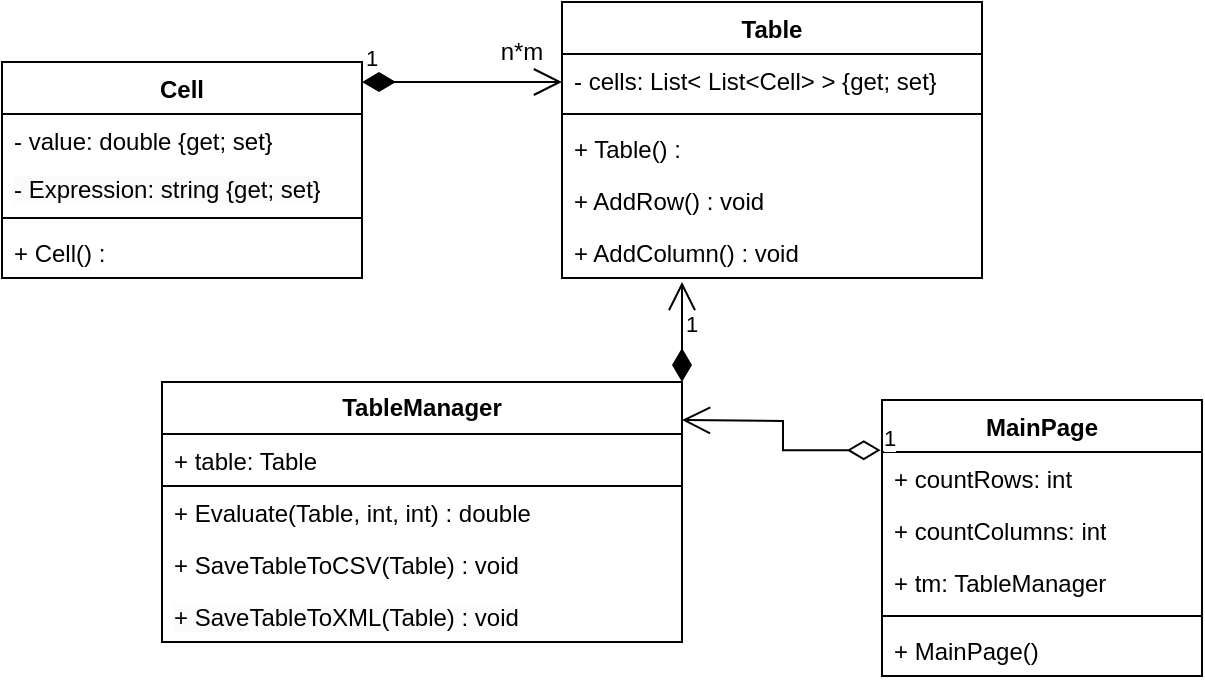 <mxfile version="24.7.17">
  <diagram name="Сторінка-1" id="M5-vCqNjseiDw3nRAi9q">
    <mxGraphModel dx="929" dy="473" grid="1" gridSize="10" guides="1" tooltips="1" connect="1" arrows="1" fold="1" page="1" pageScale="1" pageWidth="3300" pageHeight="4681" math="0" shadow="0">
      <root>
        <mxCell id="0" />
        <mxCell id="1" parent="0" />
        <mxCell id="HgqWtN4ypHVxTZRMH7QO-1" value="Cell" style="swimlane;fontStyle=1;align=center;verticalAlign=top;childLayout=stackLayout;horizontal=1;startSize=26;horizontalStack=0;resizeParent=1;resizeParentMax=0;resizeLast=0;collapsible=1;marginBottom=0;whiteSpace=wrap;html=1;" parent="1" vertex="1">
          <mxGeometry x="90" y="290" width="180" height="108" as="geometry" />
        </mxCell>
        <mxCell id="HgqWtN4ypHVxTZRMH7QO-2" value="- value: double {get; set}" style="text;strokeColor=none;fillColor=none;align=left;verticalAlign=top;spacingLeft=4;spacingRight=4;overflow=hidden;rotatable=0;points=[[0,0.5],[1,0.5]];portConstraint=eastwest;whiteSpace=wrap;html=1;" parent="HgqWtN4ypHVxTZRMH7QO-1" vertex="1">
          <mxGeometry y="26" width="180" height="24" as="geometry" />
        </mxCell>
        <mxCell id="HgqWtN4ypHVxTZRMH7QO-20" value="&lt;span style=&quot;color: rgb(0, 0, 0); font-family: Helvetica; font-size: 12px; font-style: normal; font-variant-ligatures: normal; font-variant-caps: normal; font-weight: 400; letter-spacing: normal; orphans: 2; text-align: left; text-indent: 0px; text-transform: none; widows: 2; word-spacing: 0px; -webkit-text-stroke-width: 0px; white-space: normal; background-color: rgb(251, 251, 251); text-decoration-thickness: initial; text-decoration-style: initial; text-decoration-color: initial; display: inline !important; float: none;&quot;&gt;- Expression: string {get; set}&lt;/span&gt;" style="text;strokeColor=none;fillColor=none;align=left;verticalAlign=top;spacingLeft=4;spacingRight=4;overflow=hidden;rotatable=0;points=[[0,0.5],[1,0.5]];portConstraint=eastwest;whiteSpace=wrap;html=1;" parent="HgqWtN4ypHVxTZRMH7QO-1" vertex="1">
          <mxGeometry y="50" width="180" height="24" as="geometry" />
        </mxCell>
        <mxCell id="HgqWtN4ypHVxTZRMH7QO-3" value="" style="line;strokeWidth=1;fillColor=none;align=left;verticalAlign=middle;spacingTop=-1;spacingLeft=3;spacingRight=3;rotatable=0;labelPosition=right;points=[];portConstraint=eastwest;strokeColor=inherit;" parent="HgqWtN4ypHVxTZRMH7QO-1" vertex="1">
          <mxGeometry y="74" width="180" height="8" as="geometry" />
        </mxCell>
        <mxCell id="3ExtmsobcBQA4kraceuW-5" value="+ Cell() :" style="text;strokeColor=none;fillColor=none;align=left;verticalAlign=top;spacingLeft=4;spacingRight=4;overflow=hidden;rotatable=0;points=[[0,0.5],[1,0.5]];portConstraint=eastwest;whiteSpace=wrap;html=1;" vertex="1" parent="HgqWtN4ypHVxTZRMH7QO-1">
          <mxGeometry y="82" width="180" height="26" as="geometry" />
        </mxCell>
        <mxCell id="HgqWtN4ypHVxTZRMH7QO-5" value="Table" style="swimlane;fontStyle=1;align=center;verticalAlign=top;childLayout=stackLayout;horizontal=1;startSize=26;horizontalStack=0;resizeParent=1;resizeParentMax=0;resizeLast=0;collapsible=1;marginBottom=0;whiteSpace=wrap;html=1;" parent="1" vertex="1">
          <mxGeometry x="370" y="260" width="210" height="138" as="geometry" />
        </mxCell>
        <mxCell id="HgqWtN4ypHVxTZRMH7QO-6" value="- cells: List&amp;lt; List&amp;lt;Cell&amp;gt; &amp;gt; {get; set}" style="text;strokeColor=none;fillColor=none;align=left;verticalAlign=top;spacingLeft=4;spacingRight=4;overflow=hidden;rotatable=0;points=[[0,0.5],[1,0.5]];portConstraint=eastwest;whiteSpace=wrap;html=1;" parent="HgqWtN4ypHVxTZRMH7QO-5" vertex="1">
          <mxGeometry y="26" width="210" height="26" as="geometry" />
        </mxCell>
        <mxCell id="HgqWtN4ypHVxTZRMH7QO-7" value="" style="line;strokeWidth=1;fillColor=none;align=left;verticalAlign=middle;spacingTop=-1;spacingLeft=3;spacingRight=3;rotatable=0;labelPosition=right;points=[];portConstraint=eastwest;strokeColor=inherit;" parent="HgqWtN4ypHVxTZRMH7QO-5" vertex="1">
          <mxGeometry y="52" width="210" height="8" as="geometry" />
        </mxCell>
        <mxCell id="3ExtmsobcBQA4kraceuW-4" value="+ Table() :" style="text;strokeColor=none;fillColor=none;align=left;verticalAlign=top;spacingLeft=4;spacingRight=4;overflow=hidden;rotatable=0;points=[[0,0.5],[1,0.5]];portConstraint=eastwest;whiteSpace=wrap;html=1;" vertex="1" parent="HgqWtN4ypHVxTZRMH7QO-5">
          <mxGeometry y="60" width="210" height="26" as="geometry" />
        </mxCell>
        <mxCell id="HgqWtN4ypHVxTZRMH7QO-8" value="+ AddRow() : void" style="text;strokeColor=none;fillColor=none;align=left;verticalAlign=top;spacingLeft=4;spacingRight=4;overflow=hidden;rotatable=0;points=[[0,0.5],[1,0.5]];portConstraint=eastwest;whiteSpace=wrap;html=1;" parent="HgqWtN4ypHVxTZRMH7QO-5" vertex="1">
          <mxGeometry y="86" width="210" height="26" as="geometry" />
        </mxCell>
        <mxCell id="HgqWtN4ypHVxTZRMH7QO-9" value="+ AddColumn() : void" style="text;strokeColor=none;fillColor=none;align=left;verticalAlign=top;spacingLeft=4;spacingRight=4;overflow=hidden;rotatable=0;points=[[0,0.5],[1,0.5]];portConstraint=eastwest;whiteSpace=wrap;html=1;" parent="HgqWtN4ypHVxTZRMH7QO-5" vertex="1">
          <mxGeometry y="112" width="210" height="26" as="geometry" />
        </mxCell>
        <mxCell id="HgqWtN4ypHVxTZRMH7QO-21" value="&lt;b&gt;TableManager&lt;/b&gt;" style="swimlane;fontStyle=0;childLayout=stackLayout;horizontal=1;startSize=26;fillColor=none;horizontalStack=0;resizeParent=1;resizeParentMax=0;resizeLast=0;collapsible=1;marginBottom=0;whiteSpace=wrap;html=1;" parent="1" vertex="1">
          <mxGeometry x="170" y="450" width="260" height="130" as="geometry" />
        </mxCell>
        <mxCell id="3ExtmsobcBQA4kraceuW-15" value="+ table: Table" style="text;strokeColor=default;fillColor=none;align=left;verticalAlign=top;spacingLeft=4;spacingRight=4;overflow=hidden;rotatable=0;points=[[0,0.5],[1,0.5]];portConstraint=eastwest;whiteSpace=wrap;html=1;" vertex="1" parent="HgqWtN4ypHVxTZRMH7QO-21">
          <mxGeometry y="26" width="260" height="26" as="geometry" />
        </mxCell>
        <mxCell id="HgqWtN4ypHVxTZRMH7QO-22" value="+ Evaluate(Table, int, int) : double" style="text;strokeColor=none;fillColor=none;align=left;verticalAlign=top;spacingLeft=4;spacingRight=4;overflow=hidden;rotatable=0;points=[[0,0.5],[1,0.5]];portConstraint=eastwest;whiteSpace=wrap;html=1;" parent="HgqWtN4ypHVxTZRMH7QO-21" vertex="1">
          <mxGeometry y="52" width="260" height="26" as="geometry" />
        </mxCell>
        <mxCell id="3ExtmsobcBQA4kraceuW-12" value="+ SaveTableToCSV(Table) : void" style="text;strokeColor=none;fillColor=none;align=left;verticalAlign=top;spacingLeft=4;spacingRight=4;overflow=hidden;rotatable=0;points=[[0,0.5],[1,0.5]];portConstraint=eastwest;whiteSpace=wrap;html=1;" vertex="1" parent="HgqWtN4ypHVxTZRMH7QO-21">
          <mxGeometry y="78" width="260" height="26" as="geometry" />
        </mxCell>
        <mxCell id="3ExtmsobcBQA4kraceuW-13" value="&lt;span style=&quot;color: rgb(0, 0, 0); font-family: Helvetica; font-size: 12px; font-style: normal; font-variant-ligatures: normal; font-variant-caps: normal; font-weight: 400; letter-spacing: normal; orphans: 2; text-align: left; text-indent: 0px; text-transform: none; widows: 2; word-spacing: 0px; -webkit-text-stroke-width: 0px; white-space: normal; background-color: rgb(251, 251, 251); text-decoration-thickness: initial; text-decoration-style: initial; text-decoration-color: initial; display: inline !important; float: none;&quot;&gt;+ SaveTableToXML(Table) : void&lt;/span&gt;" style="text;strokeColor=none;fillColor=none;align=left;verticalAlign=top;spacingLeft=4;spacingRight=4;overflow=hidden;rotatable=0;points=[[0,0.5],[1,0.5]];portConstraint=eastwest;whiteSpace=wrap;html=1;" vertex="1" parent="HgqWtN4ypHVxTZRMH7QO-21">
          <mxGeometry y="104" width="260" height="26" as="geometry" />
        </mxCell>
        <mxCell id="3ExtmsobcBQA4kraceuW-1" value="1" style="endArrow=open;html=1;endSize=12;startArrow=diamondThin;startSize=14;startFill=1;edgeStyle=orthogonalEdgeStyle;align=left;verticalAlign=bottom;rounded=0;exitX=1.018;exitY=0.155;exitDx=0;exitDy=0;exitPerimeter=0;" edge="1" parent="1">
          <mxGeometry x="-1" y="3" relative="1" as="geometry">
            <mxPoint x="270.0" y="300.04" as="sourcePoint" />
            <mxPoint x="370" y="300" as="targetPoint" />
          </mxGeometry>
        </mxCell>
        <mxCell id="3ExtmsobcBQA4kraceuW-2" value="n*m" style="text;html=1;align=center;verticalAlign=middle;whiteSpace=wrap;rounded=0;" vertex="1" parent="1">
          <mxGeometry x="320" y="270" width="60" height="30" as="geometry" />
        </mxCell>
        <mxCell id="3ExtmsobcBQA4kraceuW-7" value="MainPage" style="swimlane;fontStyle=1;align=center;verticalAlign=top;childLayout=stackLayout;horizontal=1;startSize=26;horizontalStack=0;resizeParent=1;resizeParentMax=0;resizeLast=0;collapsible=1;marginBottom=0;whiteSpace=wrap;html=1;" vertex="1" parent="1">
          <mxGeometry x="530" y="459" width="160" height="138" as="geometry" />
        </mxCell>
        <mxCell id="3ExtmsobcBQA4kraceuW-8" value="+ countRows: int" style="text;strokeColor=none;fillColor=none;align=left;verticalAlign=top;spacingLeft=4;spacingRight=4;overflow=hidden;rotatable=0;points=[[0,0.5],[1,0.5]];portConstraint=eastwest;whiteSpace=wrap;html=1;" vertex="1" parent="3ExtmsobcBQA4kraceuW-7">
          <mxGeometry y="26" width="160" height="26" as="geometry" />
        </mxCell>
        <mxCell id="3ExtmsobcBQA4kraceuW-11" value="+ countColumns: int" style="text;strokeColor=none;fillColor=none;align=left;verticalAlign=top;spacingLeft=4;spacingRight=4;overflow=hidden;rotatable=0;points=[[0,0.5],[1,0.5]];portConstraint=eastwest;whiteSpace=wrap;html=1;" vertex="1" parent="3ExtmsobcBQA4kraceuW-7">
          <mxGeometry y="52" width="160" height="26" as="geometry" />
        </mxCell>
        <mxCell id="3ExtmsobcBQA4kraceuW-17" value="+ tm: TableManager" style="text;strokeColor=none;fillColor=none;align=left;verticalAlign=top;spacingLeft=4;spacingRight=4;overflow=hidden;rotatable=0;points=[[0,0.5],[1,0.5]];portConstraint=eastwest;whiteSpace=wrap;html=1;" vertex="1" parent="3ExtmsobcBQA4kraceuW-7">
          <mxGeometry y="78" width="160" height="26" as="geometry" />
        </mxCell>
        <mxCell id="3ExtmsobcBQA4kraceuW-9" value="" style="line;strokeWidth=1;fillColor=none;align=left;verticalAlign=middle;spacingTop=-1;spacingLeft=3;spacingRight=3;rotatable=0;labelPosition=right;points=[];portConstraint=eastwest;strokeColor=inherit;" vertex="1" parent="3ExtmsobcBQA4kraceuW-7">
          <mxGeometry y="104" width="160" height="8" as="geometry" />
        </mxCell>
        <mxCell id="3ExtmsobcBQA4kraceuW-10" value="+ MainPage()" style="text;strokeColor=none;fillColor=none;align=left;verticalAlign=top;spacingLeft=4;spacingRight=4;overflow=hidden;rotatable=0;points=[[0,0.5],[1,0.5]];portConstraint=eastwest;whiteSpace=wrap;html=1;" vertex="1" parent="3ExtmsobcBQA4kraceuW-7">
          <mxGeometry y="112" width="160" height="26" as="geometry" />
        </mxCell>
        <mxCell id="3ExtmsobcBQA4kraceuW-14" value="1" style="endArrow=open;html=1;endSize=12;startArrow=diamondThin;startSize=14;startFill=1;edgeStyle=orthogonalEdgeStyle;align=left;verticalAlign=bottom;rounded=0;exitX=1;exitY=0;exitDx=0;exitDy=0;" edge="1" parent="1" source="HgqWtN4ypHVxTZRMH7QO-21">
          <mxGeometry x="-0.207" relative="1" as="geometry">
            <mxPoint x="360" y="410" as="sourcePoint" />
            <mxPoint x="430" y="400" as="targetPoint" />
            <mxPoint as="offset" />
          </mxGeometry>
        </mxCell>
        <mxCell id="3ExtmsobcBQA4kraceuW-16" value="1" style="endArrow=open;html=1;endSize=12;startArrow=diamondThin;startSize=14;startFill=0;edgeStyle=orthogonalEdgeStyle;align=left;verticalAlign=bottom;rounded=0;exitX=-0.004;exitY=0.182;exitDx=0;exitDy=0;exitPerimeter=0;" edge="1" parent="1" source="3ExtmsobcBQA4kraceuW-7">
          <mxGeometry x="-1" y="3" relative="1" as="geometry">
            <mxPoint x="360" y="410" as="sourcePoint" />
            <mxPoint x="430" y="469" as="targetPoint" />
          </mxGeometry>
        </mxCell>
      </root>
    </mxGraphModel>
  </diagram>
</mxfile>
